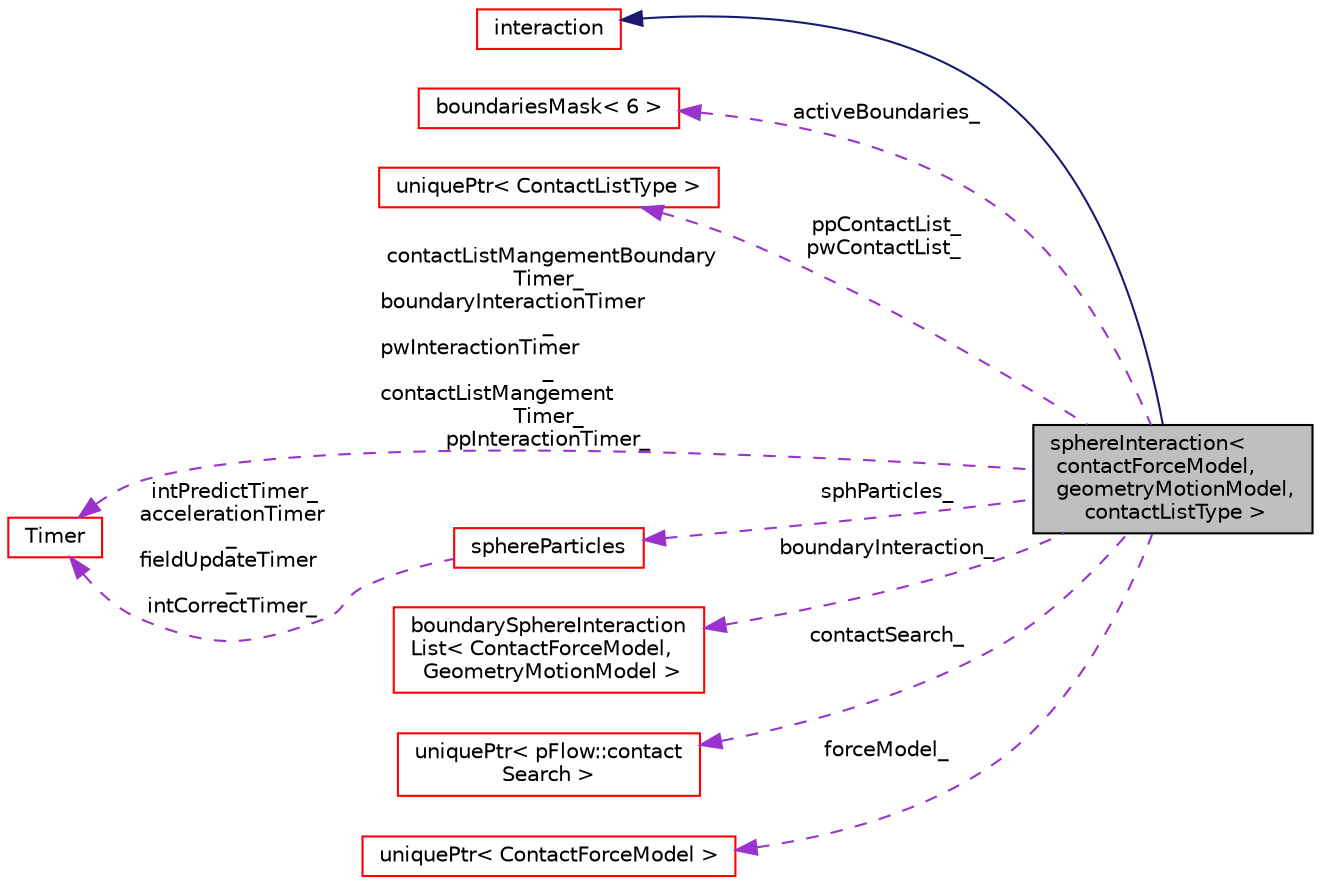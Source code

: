 digraph "sphereInteraction&lt; contactForceModel, geometryMotionModel, contactListType &gt;"
{
 // LATEX_PDF_SIZE
  edge [fontname="Helvetica",fontsize="10",labelfontname="Helvetica",labelfontsize="10"];
  node [fontname="Helvetica",fontsize="10",shape=record];
  rankdir="LR";
  Node1 [label="sphereInteraction\<\l contactForceModel,\l geometryMotionModel,\l contactListType \>",height=0.2,width=0.4,color="black", fillcolor="grey75", style="filled", fontcolor="black",tooltip=" "];
  Node2 -> Node1 [dir="back",color="midnightblue",fontsize="10",style="solid",fontname="Helvetica"];
  Node2 [label="interaction",height=0.2,width=0.4,color="red", fillcolor="white", style="filled",URL="$classpFlow_1_1interaction.html",tooltip=" "];
  Node122 -> Node1 [dir="back",color="darkorchid3",fontsize="10",style="dashed",label=" activeBoundaries_" ,fontname="Helvetica"];
  Node122 [label="boundariesMask\< 6 \>",height=0.2,width=0.4,color="red", fillcolor="white", style="filled",URL="$classpFlow_1_1boundariesMask.html",tooltip=" "];
  Node125 -> Node1 [dir="back",color="darkorchid3",fontsize="10",style="dashed",label=" ppContactList_\npwContactList_" ,fontname="Helvetica"];
  Node125 [label="uniquePtr\< ContactListType \>",height=0.2,width=0.4,color="red", fillcolor="white", style="filled",URL="$classpFlow_1_1uniquePtr.html",tooltip=" "];
  Node44 -> Node1 [dir="back",color="darkorchid3",fontsize="10",style="dashed",label=" contactListMangementBoundary\lTimer_\nboundaryInteractionTimer\l_\npwInteractionTimer\l_\ncontactListMangement\lTimer_\nppInteractionTimer_" ,fontname="Helvetica"];
  Node44 [label="Timer",height=0.2,width=0.4,color="red", fillcolor="white", style="filled",URL="$classpFlow_1_1Timer.html",tooltip=" "];
  Node127 -> Node1 [dir="back",color="darkorchid3",fontsize="10",style="dashed",label=" boundaryInteraction_" ,fontname="Helvetica"];
  Node127 [label="boundarySphereInteraction\lList\< ContactForceModel,\l GeometryMotionModel \>",height=0.2,width=0.4,color="red", fillcolor="white", style="filled",URL="$classpFlow_1_1boundarySphereInteractionList.html",tooltip=" "];
  Node131 -> Node1 [dir="back",color="darkorchid3",fontsize="10",style="dashed",label=" contactSearch_" ,fontname="Helvetica"];
  Node131 [label="uniquePtr\< pFlow::contact\lSearch \>",height=0.2,width=0.4,color="red", fillcolor="white", style="filled",URL="$classpFlow_1_1uniquePtr.html",tooltip=" "];
  Node133 -> Node1 [dir="back",color="darkorchid3",fontsize="10",style="dashed",label=" forceModel_" ,fontname="Helvetica"];
  Node133 [label="uniquePtr\< ContactForceModel \>",height=0.2,width=0.4,color="red", fillcolor="white", style="filled",URL="$classpFlow_1_1uniquePtr.html",tooltip=" "];
  Node135 -> Node1 [dir="back",color="darkorchid3",fontsize="10",style="dashed",label=" sphParticles_" ,fontname="Helvetica"];
  Node135 [label="sphereParticles",height=0.2,width=0.4,color="red", fillcolor="white", style="filled",URL="$classpFlow_1_1sphereParticles.html",tooltip="Class for managing spherical particles."];
  Node44 -> Node135 [dir="back",color="darkorchid3",fontsize="10",style="dashed",label=" intPredictTimer_\naccelerationTimer\l_\nfieldUpdateTimer\l_\nintCorrectTimer_" ,fontname="Helvetica"];
}
